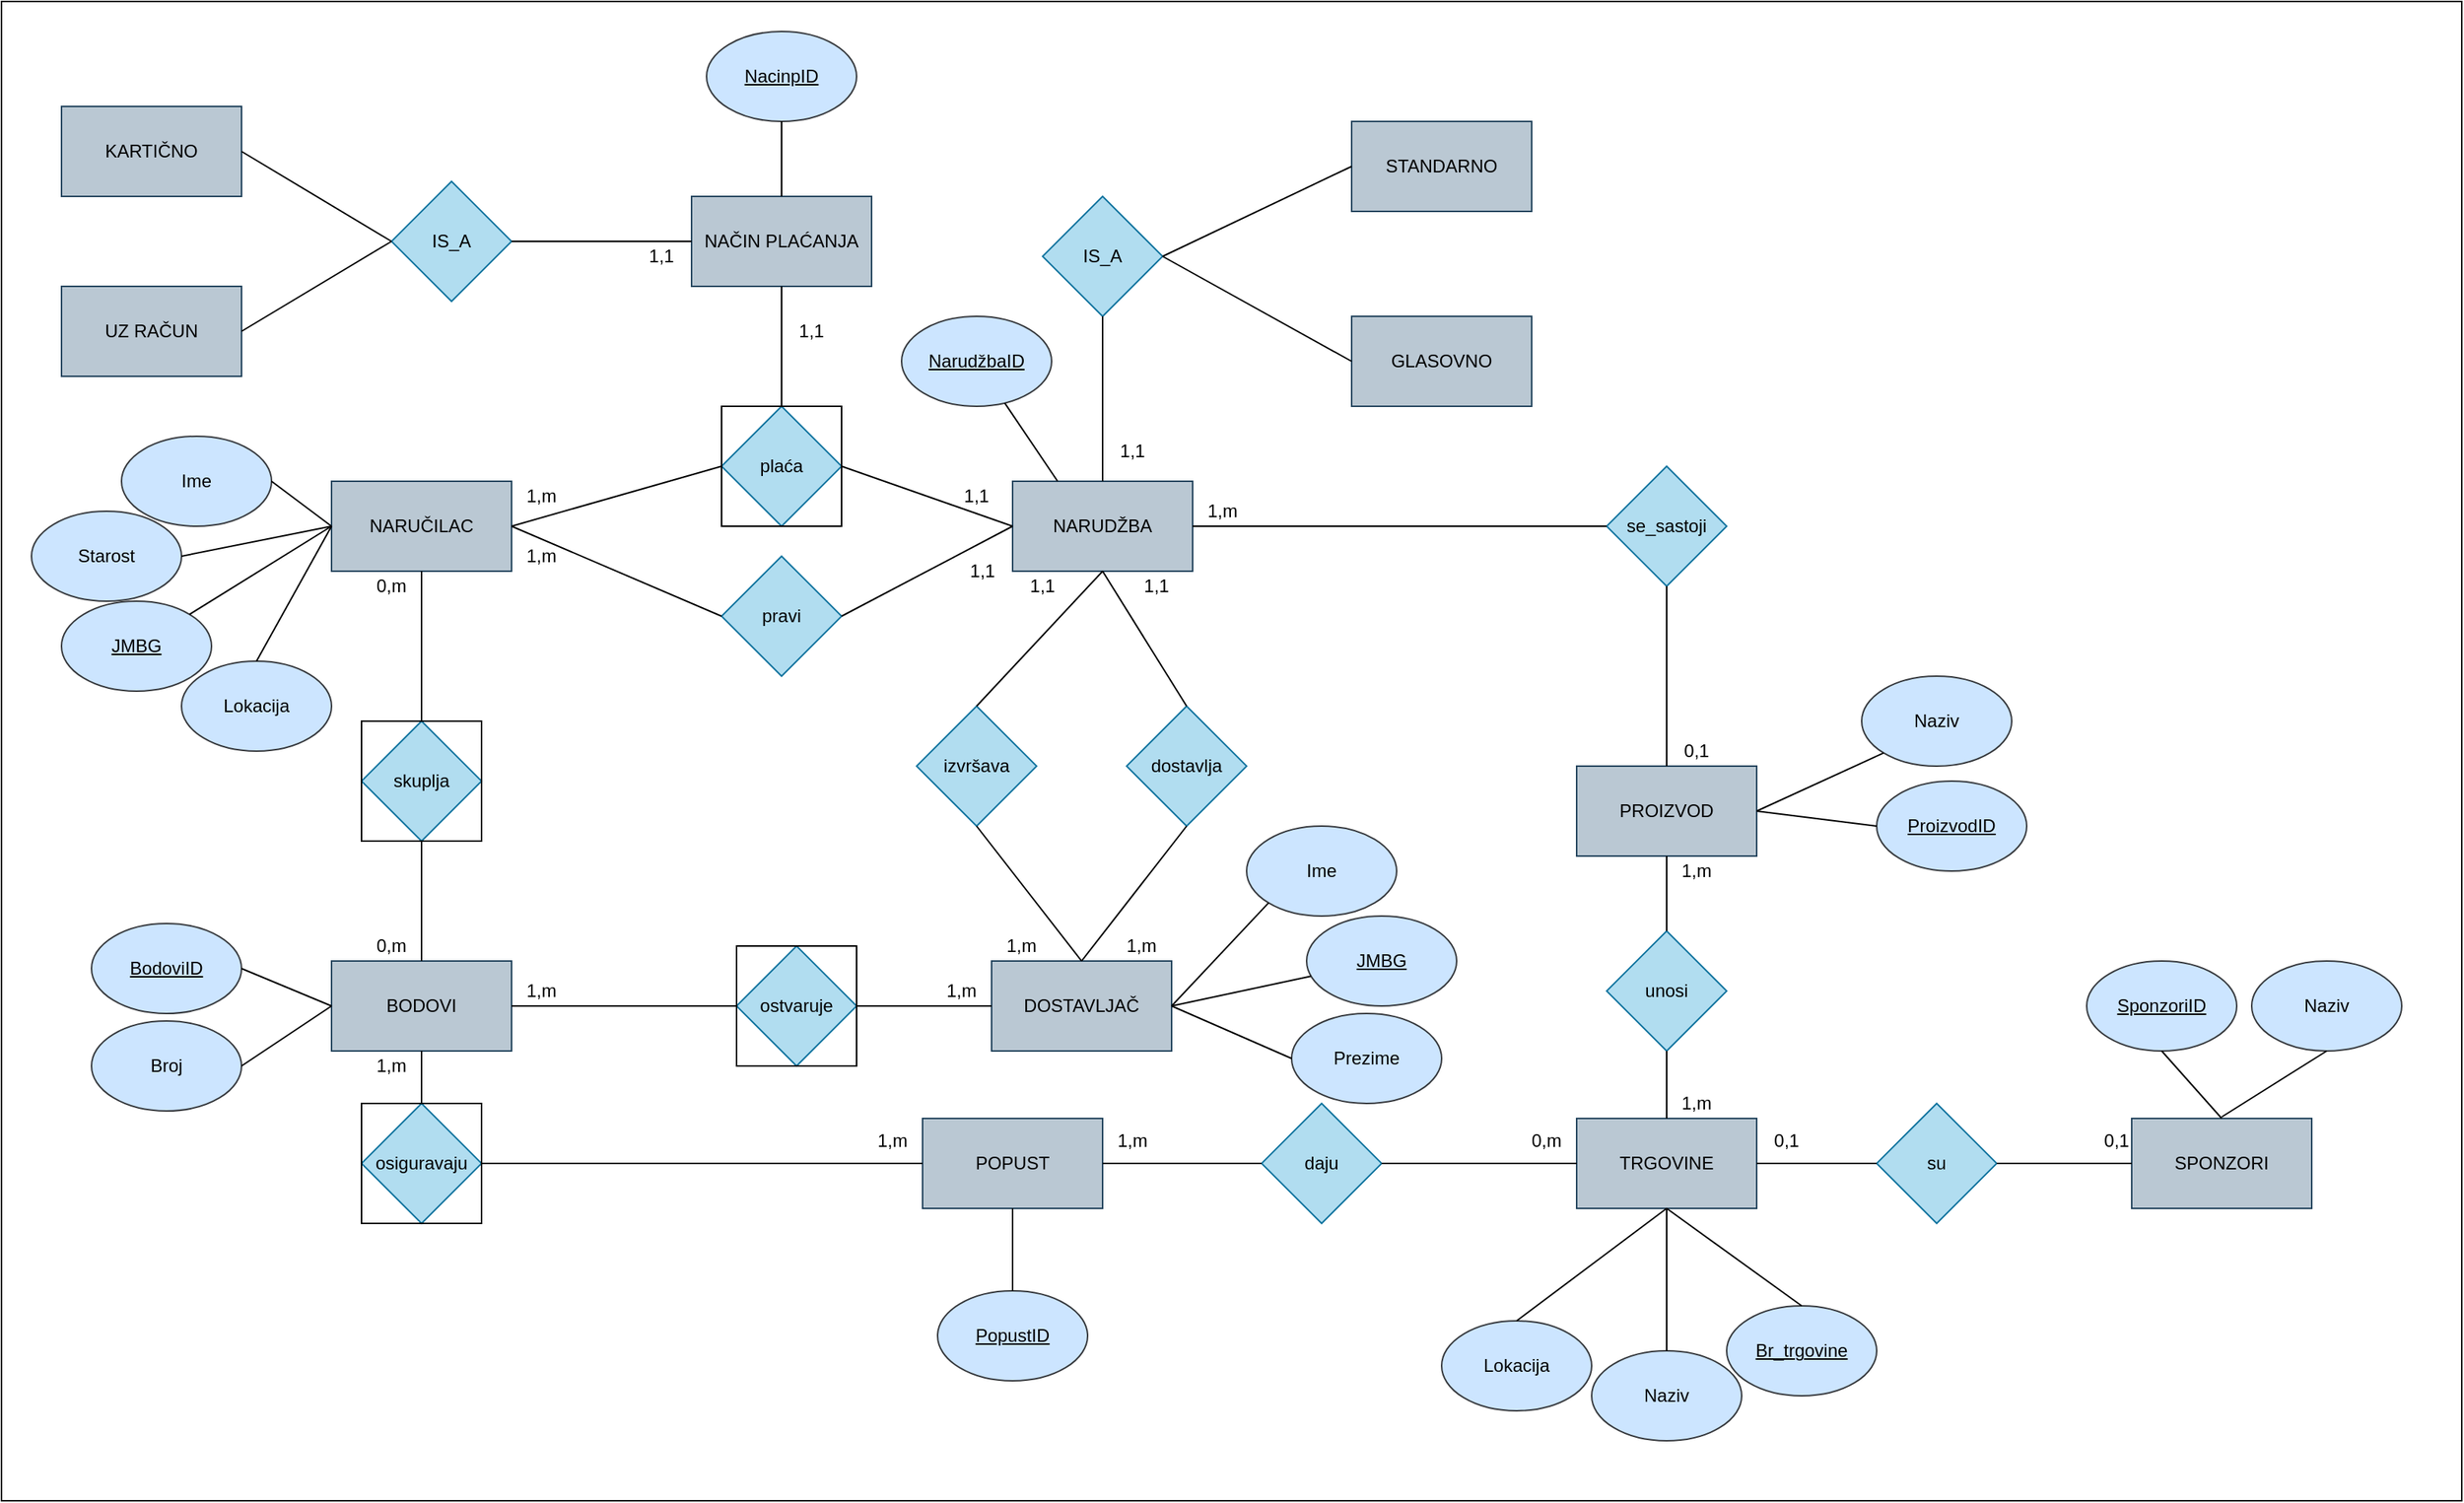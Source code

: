 <mxfile version="14.5.3" type="google"><diagram id="b4TS4NvOnDpRmwSzFVAJ" name="Page-1"><mxGraphModel dx="2903" dy="2265" grid="1" gridSize="10" guides="1" tooltips="1" connect="1" arrows="1" fold="1" page="1" pageScale="1" pageWidth="827" pageHeight="1169" math="0" shadow="0"><root><mxCell id="0"/><mxCell id="1" parent="0"/><mxCell id="sLzVlxU6AqXl2WakuO8r-1" value="KARTIČNO" style="rounded=0;whiteSpace=wrap;html=1;fillColor=#bac8d3;strokeColor=#23445d;" parent="1" vertex="1"><mxGeometry x="-120" y="-90" width="120" height="60" as="geometry"/></mxCell><mxCell id="sLzVlxU6AqXl2WakuO8r-2" value="UZ RAČUN" style="rounded=0;whiteSpace=wrap;html=1;fillColor=#bac8d3;strokeColor=#23445d;" parent="1" vertex="1"><mxGeometry x="-120" y="30" width="120" height="60" as="geometry"/></mxCell><mxCell id="sLzVlxU6AqXl2WakuO8r-3" value="IS_A" style="rhombus;whiteSpace=wrap;html=1;fillColor=#b1ddf0;strokeColor=#10739e;" parent="1" vertex="1"><mxGeometry x="100" y="-40" width="80" height="80" as="geometry"/></mxCell><mxCell id="sLzVlxU6AqXl2WakuO8r-4" value="NAČIN PLAĆANJA" style="rounded=0;whiteSpace=wrap;html=1;fillColor=#bac8d3;strokeColor=#23445d;" parent="1" vertex="1"><mxGeometry x="300" y="-30" width="120" height="60" as="geometry"/></mxCell><mxCell id="sLzVlxU6AqXl2WakuO8r-5" value="plaća" style="rhombus;whiteSpace=wrap;html=1;fillColor=#b1ddf0;strokeColor=#10739e;" parent="1" vertex="1"><mxGeometry x="320" y="110" width="80" height="80" as="geometry"/></mxCell><mxCell id="sLzVlxU6AqXl2WakuO8r-6" value="NARUDŽBA" style="rounded=0;whiteSpace=wrap;html=1;fillColor=#bac8d3;strokeColor=#23445d;" parent="1" vertex="1"><mxGeometry x="514" y="160" width="120" height="60" as="geometry"/></mxCell><mxCell id="sLzVlxU6AqXl2WakuO8r-7" value="NARUČILAC" style="rounded=0;whiteSpace=wrap;html=1;fillColor=#bac8d3;strokeColor=#23445d;" parent="1" vertex="1"><mxGeometry x="60" y="160" width="120" height="60" as="geometry"/></mxCell><mxCell id="sLzVlxU6AqXl2WakuO8r-8" value="pravi" style="rhombus;whiteSpace=wrap;html=1;fillColor=#b1ddf0;strokeColor=#10739e;" parent="1" vertex="1"><mxGeometry x="320" y="210" width="80" height="80" as="geometry"/></mxCell><mxCell id="sLzVlxU6AqXl2WakuO8r-9" value="skuplja" style="rhombus;whiteSpace=wrap;html=1;fillColor=#b1ddf0;strokeColor=#10739e;" parent="1" vertex="1"><mxGeometry x="80" y="320" width="80" height="80" as="geometry"/></mxCell><mxCell id="sLzVlxU6AqXl2WakuO8r-10" value="BODOVI" style="rounded=0;whiteSpace=wrap;html=1;fillColor=#bac8d3;strokeColor=#23445d;" parent="1" vertex="1"><mxGeometry x="60" y="480" width="120" height="60" as="geometry"/></mxCell><mxCell id="sLzVlxU6AqXl2WakuO8r-11" value="IS_A" style="rhombus;whiteSpace=wrap;html=1;fillColor=#b1ddf0;strokeColor=#10739e;" parent="1" vertex="1"><mxGeometry x="534" y="-30" width="80" height="80" as="geometry"/></mxCell><mxCell id="sLzVlxU6AqXl2WakuO8r-12" value="GLASOVNO" style="rounded=0;whiteSpace=wrap;html=1;fillColor=#bac8d3;strokeColor=#23445d;" parent="1" vertex="1"><mxGeometry x="740" y="50" width="120" height="60" as="geometry"/></mxCell><mxCell id="sLzVlxU6AqXl2WakuO8r-13" value="STANDARNO" style="rounded=0;whiteSpace=wrap;html=1;fillColor=#bac8d3;strokeColor=#23445d;" parent="1" vertex="1"><mxGeometry x="740" y="-80" width="120" height="60" as="geometry"/></mxCell><mxCell id="sLzVlxU6AqXl2WakuO8r-14" value="se_sastoji" style="rhombus;whiteSpace=wrap;html=1;fillColor=#b1ddf0;strokeColor=#10739e;" parent="1" vertex="1"><mxGeometry x="910" y="150" width="80" height="80" as="geometry"/></mxCell><mxCell id="sLzVlxU6AqXl2WakuO8r-15" value="PROIZVOD" style="rounded=0;whiteSpace=wrap;html=1;fillColor=#bac8d3;strokeColor=#23445d;" parent="1" vertex="1"><mxGeometry x="890" y="350" width="120" height="60" as="geometry"/></mxCell><mxCell id="sLzVlxU6AqXl2WakuO8r-16" value="unosi" style="rhombus;whiteSpace=wrap;html=1;fillColor=#b1ddf0;strokeColor=#10739e;" parent="1" vertex="1"><mxGeometry x="910" y="460" width="80" height="80" as="geometry"/></mxCell><mxCell id="sLzVlxU6AqXl2WakuO8r-17" value="ostvaruje" style="rhombus;whiteSpace=wrap;html=1;fillColor=#b1ddf0;strokeColor=#10739e;" parent="1" vertex="1"><mxGeometry x="330" y="470" width="80" height="80" as="geometry"/></mxCell><mxCell id="sLzVlxU6AqXl2WakuO8r-18" value="DOSTAVLJAČ" style="rounded=0;whiteSpace=wrap;html=1;fillColor=#bac8d3;strokeColor=#23445d;" parent="1" vertex="1"><mxGeometry x="500" y="480" width="120" height="60" as="geometry"/></mxCell><mxCell id="sLzVlxU6AqXl2WakuO8r-19" value="izvršava" style="rhombus;whiteSpace=wrap;html=1;fillColor=#b1ddf0;strokeColor=#10739e;" parent="1" vertex="1"><mxGeometry x="450" y="310" width="80" height="80" as="geometry"/></mxCell><mxCell id="sLzVlxU6AqXl2WakuO8r-20" value="dostavlja" style="rhombus;whiteSpace=wrap;html=1;fillColor=#b1ddf0;strokeColor=#10739e;" parent="1" vertex="1"><mxGeometry x="590" y="310" width="80" height="80" as="geometry"/></mxCell><mxCell id="sLzVlxU6AqXl2WakuO8r-21" value="osiguravaju" style="rhombus;whiteSpace=wrap;html=1;fillColor=#b1ddf0;strokeColor=#10739e;" parent="1" vertex="1"><mxGeometry x="80" y="575" width="80" height="80" as="geometry"/></mxCell><mxCell id="sLzVlxU6AqXl2WakuO8r-22" value="POPUST" style="rounded=0;whiteSpace=wrap;html=1;fillColor=#bac8d3;strokeColor=#23445d;" parent="1" vertex="1"><mxGeometry x="454" y="585" width="120" height="60" as="geometry"/></mxCell><mxCell id="sLzVlxU6AqXl2WakuO8r-23" value="daju" style="rhombus;whiteSpace=wrap;html=1;fillColor=#b1ddf0;strokeColor=#10739e;" parent="1" vertex="1"><mxGeometry x="680" y="575" width="80" height="80" as="geometry"/></mxCell><mxCell id="sLzVlxU6AqXl2WakuO8r-24" value="TRGOVINE" style="rounded=0;whiteSpace=wrap;html=1;fillColor=#bac8d3;strokeColor=#23445d;" parent="1" vertex="1"><mxGeometry x="890" y="585" width="120" height="60" as="geometry"/></mxCell><mxCell id="sLzVlxU6AqXl2WakuO8r-25" value="su" style="rhombus;whiteSpace=wrap;html=1;fillColor=#b1ddf0;strokeColor=#10739e;" parent="1" vertex="1"><mxGeometry x="1090" y="575" width="80" height="80" as="geometry"/></mxCell><mxCell id="sLzVlxU6AqXl2WakuO8r-26" value="SPONZORI" style="rounded=0;whiteSpace=wrap;html=1;fillColor=#bac8d3;strokeColor=#23445d;" parent="1" vertex="1"><mxGeometry x="1260" y="585" width="120" height="60" as="geometry"/></mxCell><mxCell id="sLzVlxU6AqXl2WakuO8r-27" value="" style="endArrow=none;html=1;exitX=1;exitY=0.5;exitDx=0;exitDy=0;entryX=0;entryY=0.5;entryDx=0;entryDy=0;" parent="1" source="sLzVlxU6AqXl2WakuO8r-1" target="sLzVlxU6AqXl2WakuO8r-3" edge="1"><mxGeometry width="50" height="50" relative="1" as="geometry"><mxPoint x="550" y="370" as="sourcePoint"/><mxPoint x="600" y="320" as="targetPoint"/></mxGeometry></mxCell><mxCell id="sLzVlxU6AqXl2WakuO8r-28" value="" style="endArrow=none;html=1;exitX=1;exitY=0.5;exitDx=0;exitDy=0;entryX=0;entryY=0.5;entryDx=0;entryDy=0;" parent="1" source="sLzVlxU6AqXl2WakuO8r-2" target="sLzVlxU6AqXl2WakuO8r-3" edge="1"><mxGeometry width="50" height="50" relative="1" as="geometry"><mxPoint x="550" y="370" as="sourcePoint"/><mxPoint x="270" y="170" as="targetPoint"/></mxGeometry></mxCell><mxCell id="sLzVlxU6AqXl2WakuO8r-29" value="" style="endArrow=none;html=1;exitX=1;exitY=0.5;exitDx=0;exitDy=0;entryX=0;entryY=0.5;entryDx=0;entryDy=0;" parent="1" source="sLzVlxU6AqXl2WakuO8r-3" target="sLzVlxU6AqXl2WakuO8r-4" edge="1"><mxGeometry width="50" height="50" relative="1" as="geometry"><mxPoint x="550" y="370" as="sourcePoint"/><mxPoint x="600" y="320" as="targetPoint"/></mxGeometry></mxCell><mxCell id="sLzVlxU6AqXl2WakuO8r-30" value="" style="endArrow=none;html=1;entryX=0.5;entryY=1;entryDx=0;entryDy=0;exitX=0.5;exitY=0;exitDx=0;exitDy=0;" parent="1" source="sLzVlxU6AqXl2WakuO8r-5" target="sLzVlxU6AqXl2WakuO8r-4" edge="1"><mxGeometry width="50" height="50" relative="1" as="geometry"><mxPoint x="550" y="370" as="sourcePoint"/><mxPoint x="600" y="320" as="targetPoint"/></mxGeometry></mxCell><mxCell id="sLzVlxU6AqXl2WakuO8r-32" value="" style="endArrow=none;html=1;exitX=0;exitY=0.5;exitDx=0;exitDy=0;entryX=1;entryY=0.5;entryDx=0;entryDy=0;" parent="1" source="sLzVlxU6AqXl2WakuO8r-5" target="sLzVlxU6AqXl2WakuO8r-7" edge="1"><mxGeometry width="50" height="50" relative="1" as="geometry"><mxPoint x="330" y="180" as="sourcePoint"/><mxPoint x="600" y="320" as="targetPoint"/></mxGeometry></mxCell><mxCell id="sLzVlxU6AqXl2WakuO8r-33" value="" style="endArrow=none;html=1;exitX=1;exitY=0.5;exitDx=0;exitDy=0;entryX=0;entryY=0.5;entryDx=0;entryDy=0;" parent="1" source="sLzVlxU6AqXl2WakuO8r-7" target="sLzVlxU6AqXl2WakuO8r-8" edge="1"><mxGeometry width="50" height="50" relative="1" as="geometry"><mxPoint x="550" y="370" as="sourcePoint"/><mxPoint x="600" y="320" as="targetPoint"/></mxGeometry></mxCell><mxCell id="sLzVlxU6AqXl2WakuO8r-35" value="" style="endArrow=none;html=1;exitX=1;exitY=0.5;exitDx=0;exitDy=0;entryX=0;entryY=0.5;entryDx=0;entryDy=0;" parent="1" source="sLzVlxU6AqXl2WakuO8r-8" target="sLzVlxU6AqXl2WakuO8r-6" edge="1"><mxGeometry width="50" height="50" relative="1" as="geometry"><mxPoint x="550" y="370" as="sourcePoint"/><mxPoint x="600" y="320" as="targetPoint"/></mxGeometry></mxCell><mxCell id="sLzVlxU6AqXl2WakuO8r-36" value="" style="endArrow=none;html=1;exitX=0.5;exitY=0;exitDx=0;exitDy=0;entryX=0.5;entryY=1;entryDx=0;entryDy=0;" parent="1" source="sLzVlxU6AqXl2WakuO8r-6" target="sLzVlxU6AqXl2WakuO8r-11" edge="1"><mxGeometry width="50" height="50" relative="1" as="geometry"><mxPoint x="514" y="210" as="sourcePoint"/><mxPoint x="564" y="160" as="targetPoint"/></mxGeometry></mxCell><mxCell id="sLzVlxU6AqXl2WakuO8r-40" value="" style="endArrow=none;html=1;entryX=1;entryY=0.5;entryDx=0;entryDy=0;exitX=0;exitY=0.5;exitDx=0;exitDy=0;" parent="1" source="sLzVlxU6AqXl2WakuO8r-13" target="sLzVlxU6AqXl2WakuO8r-11" edge="1"><mxGeometry width="50" height="50" relative="1" as="geometry"><mxPoint x="550" y="370" as="sourcePoint"/><mxPoint x="600" y="320" as="targetPoint"/></mxGeometry></mxCell><mxCell id="sLzVlxU6AqXl2WakuO8r-41" value="" style="endArrow=none;html=1;entryX=1;entryY=0.5;entryDx=0;entryDy=0;exitX=0;exitY=0.5;exitDx=0;exitDy=0;" parent="1" source="sLzVlxU6AqXl2WakuO8r-12" target="sLzVlxU6AqXl2WakuO8r-11" edge="1"><mxGeometry width="50" height="50" relative="1" as="geometry"><mxPoint x="550" y="370" as="sourcePoint"/><mxPoint x="600" y="320" as="targetPoint"/></mxGeometry></mxCell><mxCell id="sLzVlxU6AqXl2WakuO8r-42" value="" style="endArrow=none;html=1;entryX=1;entryY=0.5;entryDx=0;entryDy=0;exitX=0;exitY=0.5;exitDx=0;exitDy=0;" parent="1" source="sLzVlxU6AqXl2WakuO8r-14" target="sLzVlxU6AqXl2WakuO8r-6" edge="1"><mxGeometry width="50" height="50" relative="1" as="geometry"><mxPoint x="550" y="370" as="sourcePoint"/><mxPoint x="600" y="320" as="targetPoint"/></mxGeometry></mxCell><mxCell id="sLzVlxU6AqXl2WakuO8r-43" value="" style="endArrow=none;html=1;entryX=0.5;entryY=1;entryDx=0;entryDy=0;exitX=0.5;exitY=0;exitDx=0;exitDy=0;" parent="1" source="sLzVlxU6AqXl2WakuO8r-15" target="sLzVlxU6AqXl2WakuO8r-14" edge="1"><mxGeometry width="50" height="50" relative="1" as="geometry"><mxPoint x="550" y="370" as="sourcePoint"/><mxPoint x="600" y="320" as="targetPoint"/></mxGeometry></mxCell><mxCell id="sLzVlxU6AqXl2WakuO8r-45" value="" style="endArrow=none;html=1;entryX=0.5;entryY=1;entryDx=0;entryDy=0;exitX=0.5;exitY=0;exitDx=0;exitDy=0;" parent="1" source="sLzVlxU6AqXl2WakuO8r-16" target="sLzVlxU6AqXl2WakuO8r-15" edge="1"><mxGeometry width="50" height="50" relative="1" as="geometry"><mxPoint x="550" y="370" as="sourcePoint"/><mxPoint x="600" y="320" as="targetPoint"/></mxGeometry></mxCell><mxCell id="sLzVlxU6AqXl2WakuO8r-47" value="" style="endArrow=none;html=1;entryX=0.5;entryY=1;entryDx=0;entryDy=0;exitX=0.5;exitY=0;exitDx=0;exitDy=0;" parent="1" source="sLzVlxU6AqXl2WakuO8r-24" target="sLzVlxU6AqXl2WakuO8r-16" edge="1"><mxGeometry width="50" height="50" relative="1" as="geometry"><mxPoint x="550" y="370" as="sourcePoint"/><mxPoint x="600" y="320" as="targetPoint"/></mxGeometry></mxCell><mxCell id="sLzVlxU6AqXl2WakuO8r-48" value="" style="endArrow=none;html=1;entryX=1;entryY=0.5;entryDx=0;entryDy=0;exitX=0;exitY=0.5;exitDx=0;exitDy=0;" parent="1" source="sLzVlxU6AqXl2WakuO8r-25" target="sLzVlxU6AqXl2WakuO8r-24" edge="1"><mxGeometry width="50" height="50" relative="1" as="geometry"><mxPoint x="550" y="370" as="sourcePoint"/><mxPoint x="600" y="320" as="targetPoint"/></mxGeometry></mxCell><mxCell id="sLzVlxU6AqXl2WakuO8r-49" value="" style="endArrow=none;html=1;entryX=1;entryY=0.5;entryDx=0;entryDy=0;exitX=0;exitY=0.5;exitDx=0;exitDy=0;" parent="1" source="sLzVlxU6AqXl2WakuO8r-26" target="sLzVlxU6AqXl2WakuO8r-25" edge="1"><mxGeometry width="50" height="50" relative="1" as="geometry"><mxPoint x="550" y="370" as="sourcePoint"/><mxPoint x="600" y="320" as="targetPoint"/></mxGeometry></mxCell><mxCell id="sLzVlxU6AqXl2WakuO8r-50" value="" style="endArrow=none;html=1;exitX=0;exitY=0.5;exitDx=0;exitDy=0;entryX=1;entryY=0.5;entryDx=0;entryDy=0;" parent="1" source="sLzVlxU6AqXl2WakuO8r-24" target="sLzVlxU6AqXl2WakuO8r-23" edge="1"><mxGeometry width="50" height="50" relative="1" as="geometry"><mxPoint x="550" y="370" as="sourcePoint"/><mxPoint x="600" y="320" as="targetPoint"/></mxGeometry></mxCell><mxCell id="sLzVlxU6AqXl2WakuO8r-51" value="" style="endArrow=none;html=1;exitX=1;exitY=0.5;exitDx=0;exitDy=0;entryX=0;entryY=0.5;entryDx=0;entryDy=0;" parent="1" source="sLzVlxU6AqXl2WakuO8r-22" target="sLzVlxU6AqXl2WakuO8r-23" edge="1"><mxGeometry width="50" height="50" relative="1" as="geometry"><mxPoint x="550" y="370" as="sourcePoint"/><mxPoint x="600" y="320" as="targetPoint"/></mxGeometry></mxCell><mxCell id="sLzVlxU6AqXl2WakuO8r-52" value="" style="endArrow=none;html=1;exitX=1;exitY=0.5;exitDx=0;exitDy=0;entryX=0;entryY=0.5;entryDx=0;entryDy=0;" parent="1" source="sLzVlxU6AqXl2WakuO8r-21" target="sLzVlxU6AqXl2WakuO8r-22" edge="1"><mxGeometry width="50" height="50" relative="1" as="geometry"><mxPoint x="550" y="370" as="sourcePoint"/><mxPoint x="600" y="320" as="targetPoint"/></mxGeometry></mxCell><mxCell id="sLzVlxU6AqXl2WakuO8r-54" value="" style="endArrow=none;html=1;entryX=0.5;entryY=1;entryDx=0;entryDy=0;exitX=0.5;exitY=0;exitDx=0;exitDy=0;" parent="1" source="sLzVlxU6AqXl2WakuO8r-19" target="sLzVlxU6AqXl2WakuO8r-6" edge="1"><mxGeometry width="50" height="50" relative="1" as="geometry"><mxPoint x="550" y="370" as="sourcePoint"/><mxPoint x="600" y="320" as="targetPoint"/></mxGeometry></mxCell><mxCell id="sLzVlxU6AqXl2WakuO8r-55" value="" style="endArrow=none;html=1;entryX=0.5;entryY=1;entryDx=0;entryDy=0;exitX=0.5;exitY=0;exitDx=0;exitDy=0;" parent="1" source="sLzVlxU6AqXl2WakuO8r-20" target="sLzVlxU6AqXl2WakuO8r-6" edge="1"><mxGeometry width="50" height="50" relative="1" as="geometry"><mxPoint x="550" y="370" as="sourcePoint"/><mxPoint x="600" y="320" as="targetPoint"/></mxGeometry></mxCell><mxCell id="sLzVlxU6AqXl2WakuO8r-56" value="" style="endArrow=none;html=1;exitX=0.5;exitY=1;exitDx=0;exitDy=0;entryX=0.5;entryY=0;entryDx=0;entryDy=0;" parent="1" source="sLzVlxU6AqXl2WakuO8r-19" target="sLzVlxU6AqXl2WakuO8r-18" edge="1"><mxGeometry width="50" height="50" relative="1" as="geometry"><mxPoint x="550" y="370" as="sourcePoint"/><mxPoint x="600" y="320" as="targetPoint"/></mxGeometry></mxCell><mxCell id="sLzVlxU6AqXl2WakuO8r-57" value="" style="endArrow=none;html=1;entryX=0.5;entryY=1;entryDx=0;entryDy=0;" parent="1" target="sLzVlxU6AqXl2WakuO8r-20" edge="1"><mxGeometry width="50" height="50" relative="1" as="geometry"><mxPoint x="560" y="480" as="sourcePoint"/><mxPoint x="600" y="320" as="targetPoint"/></mxGeometry></mxCell><mxCell id="sLzVlxU6AqXl2WakuO8r-58" value="" style="endArrow=none;html=1;exitX=1;exitY=0.5;exitDx=0;exitDy=0;entryX=0;entryY=0.5;entryDx=0;entryDy=0;" parent="1" source="sLzVlxU6AqXl2WakuO8r-17" target="sLzVlxU6AqXl2WakuO8r-18" edge="1"><mxGeometry width="50" height="50" relative="1" as="geometry"><mxPoint x="550" y="370" as="sourcePoint"/><mxPoint x="600" y="320" as="targetPoint"/></mxGeometry></mxCell><mxCell id="sLzVlxU6AqXl2WakuO8r-59" value="" style="endArrow=none;html=1;exitX=1;exitY=0.5;exitDx=0;exitDy=0;entryX=0;entryY=0.5;entryDx=0;entryDy=0;" parent="1" source="sLzVlxU6AqXl2WakuO8r-10" target="sLzVlxU6AqXl2WakuO8r-17" edge="1"><mxGeometry width="50" height="50" relative="1" as="geometry"><mxPoint x="550" y="370" as="sourcePoint"/><mxPoint x="600" y="320" as="targetPoint"/></mxGeometry></mxCell><mxCell id="sLzVlxU6AqXl2WakuO8r-60" value="" style="endArrow=none;html=1;exitX=0.5;exitY=1;exitDx=0;exitDy=0;" parent="1" source="sLzVlxU6AqXl2WakuO8r-9" target="sLzVlxU6AqXl2WakuO8r-10" edge="1"><mxGeometry width="50" height="50" relative="1" as="geometry"><mxPoint x="550" y="370" as="sourcePoint"/><mxPoint x="600" y="320" as="targetPoint"/></mxGeometry></mxCell><mxCell id="sLzVlxU6AqXl2WakuO8r-61" value="" style="endArrow=none;html=1;exitX=0.5;exitY=1;exitDx=0;exitDy=0;entryX=0.5;entryY=0;entryDx=0;entryDy=0;" parent="1" source="sLzVlxU6AqXl2WakuO8r-7" target="sLzVlxU6AqXl2WakuO8r-9" edge="1"><mxGeometry width="50" height="50" relative="1" as="geometry"><mxPoint x="70" y="250" as="sourcePoint"/><mxPoint x="600" y="320" as="targetPoint"/></mxGeometry></mxCell><mxCell id="sLzVlxU6AqXl2WakuO8r-63" value="" style="endArrow=none;html=1;exitX=0.5;exitY=1;exitDx=0;exitDy=0;entryX=0.5;entryY=0;entryDx=0;entryDy=0;" parent="1" source="sLzVlxU6AqXl2WakuO8r-10" target="sLzVlxU6AqXl2WakuO8r-21" edge="1"><mxGeometry width="50" height="50" relative="1" as="geometry"><mxPoint x="490" y="580" as="sourcePoint"/><mxPoint x="540" y="530" as="targetPoint"/></mxGeometry></mxCell><mxCell id="sLzVlxU6AqXl2WakuO8r-64" value="1,1" style="text;html=1;strokeColor=none;fillColor=none;align=center;verticalAlign=middle;whiteSpace=wrap;rounded=0;" parent="1" vertex="1"><mxGeometry x="260" width="40" height="20" as="geometry"/></mxCell><mxCell id="sLzVlxU6AqXl2WakuO8r-66" value="1,1" style="text;html=1;strokeColor=none;fillColor=none;align=center;verticalAlign=middle;whiteSpace=wrap;rounded=0;" parent="1" vertex="1"><mxGeometry x="360" y="50" width="40" height="20" as="geometry"/></mxCell><mxCell id="sLzVlxU6AqXl2WakuO8r-69" value="1,m" style="text;html=1;strokeColor=none;fillColor=none;align=center;verticalAlign=middle;whiteSpace=wrap;rounded=0;" parent="1" vertex="1"><mxGeometry x="180" y="160" width="40" height="20" as="geometry"/></mxCell><mxCell id="sLzVlxU6AqXl2WakuO8r-72" value="1,m" style="text;html=1;strokeColor=none;fillColor=none;align=center;verticalAlign=middle;whiteSpace=wrap;rounded=0;" parent="1" vertex="1"><mxGeometry x="180" y="200" width="40" height="20" as="geometry"/></mxCell><mxCell id="sLzVlxU6AqXl2WakuO8r-73" value="1,1" style="text;html=1;strokeColor=none;fillColor=none;align=center;verticalAlign=middle;whiteSpace=wrap;rounded=0;" parent="1" vertex="1"><mxGeometry x="474" y="210" width="40" height="20" as="geometry"/></mxCell><mxCell id="sLzVlxU6AqXl2WakuO8r-74" value="" style="endArrow=none;html=1;exitX=1;exitY=0.5;exitDx=0;exitDy=0;" parent="1" source="sLzVlxU6AqXl2WakuO8r-5" edge="1"><mxGeometry width="50" height="50" relative="1" as="geometry"><mxPoint x="680" y="310" as="sourcePoint"/><mxPoint x="514" y="190" as="targetPoint"/></mxGeometry></mxCell><mxCell id="sLzVlxU6AqXl2WakuO8r-76" value="1,1" style="text;html=1;strokeColor=none;fillColor=none;align=center;verticalAlign=middle;whiteSpace=wrap;rounded=0;" parent="1" vertex="1"><mxGeometry x="470" y="160" width="40" height="20" as="geometry"/></mxCell><mxCell id="sLzVlxU6AqXl2WakuO8r-77" value="1,1" style="text;html=1;strokeColor=none;fillColor=none;align=center;verticalAlign=middle;whiteSpace=wrap;rounded=0;" parent="1" vertex="1"><mxGeometry x="574" y="130" width="40" height="20" as="geometry"/></mxCell><mxCell id="sLzVlxU6AqXl2WakuO8r-78" value="1,m" style="text;html=1;strokeColor=none;fillColor=none;align=center;verticalAlign=middle;whiteSpace=wrap;rounded=0;" parent="1" vertex="1"><mxGeometry x="634" y="170" width="40" height="20" as="geometry"/></mxCell><mxCell id="-cpXQD_GGx5KbBgrVKXv-1" value="0,1" style="text;html=1;strokeColor=none;fillColor=none;align=center;verticalAlign=middle;whiteSpace=wrap;rounded=0;" parent="1" vertex="1"><mxGeometry x="950" y="330" width="40" height="20" as="geometry"/></mxCell><mxCell id="-cpXQD_GGx5KbBgrVKXv-2" value="1,m" style="text;html=1;strokeColor=none;fillColor=none;align=center;verticalAlign=middle;whiteSpace=wrap;rounded=0;" parent="1" vertex="1"><mxGeometry x="950" y="410" width="40" height="20" as="geometry"/></mxCell><mxCell id="-cpXQD_GGx5KbBgrVKXv-3" value="1,m" style="text;html=1;strokeColor=none;fillColor=none;align=center;verticalAlign=middle;whiteSpace=wrap;rounded=0;" parent="1" vertex="1"><mxGeometry x="950" y="565" width="40" height="20" as="geometry"/></mxCell><mxCell id="-cpXQD_GGx5KbBgrVKXv-4" value="0,1" style="text;html=1;strokeColor=none;fillColor=none;align=center;verticalAlign=middle;whiteSpace=wrap;rounded=0;" parent="1" vertex="1"><mxGeometry x="1010" y="590" width="40" height="20" as="geometry"/></mxCell><mxCell id="-cpXQD_GGx5KbBgrVKXv-5" value="0,1" style="text;html=1;strokeColor=none;fillColor=none;align=center;verticalAlign=middle;whiteSpace=wrap;rounded=0;" parent="1" vertex="1"><mxGeometry x="1230" y="590" width="40" height="20" as="geometry"/></mxCell><mxCell id="-cpXQD_GGx5KbBgrVKXv-6" value="0,m" style="text;html=1;strokeColor=none;fillColor=none;align=center;verticalAlign=middle;whiteSpace=wrap;rounded=0;" parent="1" vertex="1"><mxGeometry x="850" y="590" width="40" height="20" as="geometry"/></mxCell><mxCell id="-cpXQD_GGx5KbBgrVKXv-7" value="1,m" style="text;html=1;strokeColor=none;fillColor=none;align=center;verticalAlign=middle;whiteSpace=wrap;rounded=0;" parent="1" vertex="1"><mxGeometry x="574" y="590" width="40" height="20" as="geometry"/></mxCell><mxCell id="-cpXQD_GGx5KbBgrVKXv-8" value="1,m" style="text;html=1;strokeColor=none;fillColor=none;align=center;verticalAlign=middle;whiteSpace=wrap;rounded=0;" parent="1" vertex="1"><mxGeometry x="414" y="590" width="40" height="20" as="geometry"/></mxCell><mxCell id="-cpXQD_GGx5KbBgrVKXv-9" value="1,m" style="text;html=1;strokeColor=none;fillColor=none;align=center;verticalAlign=middle;whiteSpace=wrap;rounded=0;" parent="1" vertex="1"><mxGeometry x="80" y="540" width="40" height="20" as="geometry"/></mxCell><mxCell id="-cpXQD_GGx5KbBgrVKXv-10" value="0,m" style="text;html=1;strokeColor=none;fillColor=none;align=center;verticalAlign=middle;whiteSpace=wrap;rounded=0;" parent="1" vertex="1"><mxGeometry x="80" y="460" width="40" height="20" as="geometry"/></mxCell><mxCell id="-cpXQD_GGx5KbBgrVKXv-11" value="1,m" style="text;html=1;strokeColor=none;fillColor=none;align=center;verticalAlign=middle;whiteSpace=wrap;rounded=0;" parent="1" vertex="1"><mxGeometry x="180" y="490" width="40" height="20" as="geometry"/></mxCell><mxCell id="-cpXQD_GGx5KbBgrVKXv-12" value="1,m" style="text;html=1;strokeColor=none;fillColor=none;align=center;verticalAlign=middle;whiteSpace=wrap;rounded=0;" parent="1" vertex="1"><mxGeometry x="460" y="490" width="40" height="20" as="geometry"/></mxCell><mxCell id="-cpXQD_GGx5KbBgrVKXv-13" value="1,m" style="text;html=1;strokeColor=none;fillColor=none;align=center;verticalAlign=middle;whiteSpace=wrap;rounded=0;" parent="1" vertex="1"><mxGeometry x="500" y="460" width="40" height="20" as="geometry"/></mxCell><mxCell id="-cpXQD_GGx5KbBgrVKXv-14" value="1,m" style="text;html=1;strokeColor=none;fillColor=none;align=center;verticalAlign=middle;whiteSpace=wrap;rounded=0;" parent="1" vertex="1"><mxGeometry x="580" y="460" width="40" height="20" as="geometry"/></mxCell><mxCell id="-cpXQD_GGx5KbBgrVKXv-15" value="1,1" style="text;html=1;strokeColor=none;fillColor=none;align=center;verticalAlign=middle;whiteSpace=wrap;rounded=0;" parent="1" vertex="1"><mxGeometry x="514" y="220" width="40" height="20" as="geometry"/></mxCell><mxCell id="-cpXQD_GGx5KbBgrVKXv-16" value="1,1" style="text;html=1;strokeColor=none;fillColor=none;align=center;verticalAlign=middle;whiteSpace=wrap;rounded=0;" parent="1" vertex="1"><mxGeometry x="590" y="220" width="40" height="20" as="geometry"/></mxCell><mxCell id="-cpXQD_GGx5KbBgrVKXv-19" value="0,m" style="text;html=1;strokeColor=none;fillColor=none;align=center;verticalAlign=middle;whiteSpace=wrap;rounded=0;" parent="1" vertex="1"><mxGeometry x="80" y="220" width="40" height="20" as="geometry"/></mxCell><mxCell id="-cpXQD_GGx5KbBgrVKXv-20" value="Prezime" style="ellipse;whiteSpace=wrap;html=1;fillColor=#cce5ff;strokeColor=#36393d;" parent="1" vertex="1"><mxGeometry x="700" y="515" width="100" height="60" as="geometry"/></mxCell><mxCell id="-cpXQD_GGx5KbBgrVKXv-21" value="Ime" style="ellipse;whiteSpace=wrap;html=1;fillColor=#cce5ff;strokeColor=#36393d;" parent="1" vertex="1"><mxGeometry x="670" y="390" width="100" height="60" as="geometry"/></mxCell><mxCell id="-cpXQD_GGx5KbBgrVKXv-22" value="&lt;u&gt;JMBG&lt;/u&gt;" style="ellipse;whiteSpace=wrap;html=1;fillColor=#cce5ff;strokeColor=#36393d;" parent="1" vertex="1"><mxGeometry x="710" y="450" width="100" height="60" as="geometry"/></mxCell><mxCell id="-cpXQD_GGx5KbBgrVKXv-23" value="" style="endArrow=none;html=1;exitX=1;exitY=0.5;exitDx=0;exitDy=0;entryX=0;entryY=1;entryDx=0;entryDy=0;" parent="1" source="sLzVlxU6AqXl2WakuO8r-18" target="-cpXQD_GGx5KbBgrVKXv-21" edge="1"><mxGeometry width="50" height="50" relative="1" as="geometry"><mxPoint x="490" y="380" as="sourcePoint"/><mxPoint x="540" y="330" as="targetPoint"/></mxGeometry></mxCell><mxCell id="-cpXQD_GGx5KbBgrVKXv-24" value="" style="endArrow=none;html=1;" parent="1" target="-cpXQD_GGx5KbBgrVKXv-22" edge="1"><mxGeometry width="50" height="50" relative="1" as="geometry"><mxPoint x="620" y="510" as="sourcePoint"/><mxPoint x="540" y="330" as="targetPoint"/></mxGeometry></mxCell><mxCell id="-cpXQD_GGx5KbBgrVKXv-25" value="" style="endArrow=none;html=1;exitX=1;exitY=0.5;exitDx=0;exitDy=0;entryX=0;entryY=0.5;entryDx=0;entryDy=0;" parent="1" source="sLzVlxU6AqXl2WakuO8r-18" target="-cpXQD_GGx5KbBgrVKXv-20" edge="1"><mxGeometry width="50" height="50" relative="1" as="geometry"><mxPoint x="490" y="380" as="sourcePoint"/><mxPoint x="540" y="330" as="targetPoint"/></mxGeometry></mxCell><mxCell id="-cpXQD_GGx5KbBgrVKXv-26" value="Naziv" style="ellipse;whiteSpace=wrap;html=1;fillColor=#cce5ff;strokeColor=#36393d;" parent="1" vertex="1"><mxGeometry x="1340" y="480" width="100" height="60" as="geometry"/></mxCell><mxCell id="-cpXQD_GGx5KbBgrVKXv-28" value="" style="endArrow=none;html=1;entryX=0.5;entryY=1;entryDx=0;entryDy=0;" parent="1" target="-cpXQD_GGx5KbBgrVKXv-26" edge="1"><mxGeometry width="50" height="50" relative="1" as="geometry"><mxPoint x="1320" y="584" as="sourcePoint"/><mxPoint x="960" y="330" as="targetPoint"/></mxGeometry></mxCell><mxCell id="-cpXQD_GGx5KbBgrVKXv-30" value="&lt;u&gt;ProizvodID&lt;/u&gt;" style="ellipse;whiteSpace=wrap;html=1;fillColor=#cce5ff;strokeColor=#36393d;" parent="1" vertex="1"><mxGeometry x="1090" y="360" width="100" height="60" as="geometry"/></mxCell><mxCell id="-cpXQD_GGx5KbBgrVKXv-31" value="Naziv" style="ellipse;whiteSpace=wrap;html=1;fillColor=#cce5ff;strokeColor=#36393d;" parent="1" vertex="1"><mxGeometry x="1080" y="290" width="100" height="60" as="geometry"/></mxCell><mxCell id="-cpXQD_GGx5KbBgrVKXv-32" value="" style="endArrow=none;html=1;entryX=0;entryY=1;entryDx=0;entryDy=0;exitX=1;exitY=0.5;exitDx=0;exitDy=0;" parent="1" source="sLzVlxU6AqXl2WakuO8r-15" target="-cpXQD_GGx5KbBgrVKXv-31" edge="1"><mxGeometry width="50" height="50" relative="1" as="geometry"><mxPoint x="630" y="470" as="sourcePoint"/><mxPoint x="680" y="420" as="targetPoint"/></mxGeometry></mxCell><mxCell id="-cpXQD_GGx5KbBgrVKXv-33" value="" style="endArrow=none;html=1;entryX=0;entryY=0.5;entryDx=0;entryDy=0;exitX=1;exitY=0.5;exitDx=0;exitDy=0;" parent="1" source="sLzVlxU6AqXl2WakuO8r-15" target="-cpXQD_GGx5KbBgrVKXv-30" edge="1"><mxGeometry width="50" height="50" relative="1" as="geometry"><mxPoint x="630" y="470" as="sourcePoint"/><mxPoint x="680" y="420" as="targetPoint"/></mxGeometry></mxCell><mxCell id="-cpXQD_GGx5KbBgrVKXv-35" value="&lt;u&gt;SponzoriID&lt;/u&gt;" style="ellipse;whiteSpace=wrap;html=1;fillColor=#cce5ff;strokeColor=#36393d;" parent="1" vertex="1"><mxGeometry x="1230" y="480" width="100" height="60" as="geometry"/></mxCell><mxCell id="-cpXQD_GGx5KbBgrVKXv-36" value="Naziv" style="ellipse;whiteSpace=wrap;html=1;fillColor=#cce5ff;strokeColor=#36393d;" parent="1" vertex="1"><mxGeometry x="900" y="740" width="100" height="60" as="geometry"/></mxCell><mxCell id="-cpXQD_GGx5KbBgrVKXv-37" value="" style="endArrow=none;html=1;entryX=0.5;entryY=1;entryDx=0;entryDy=0;exitX=0.5;exitY=0;exitDx=0;exitDy=0;" parent="1" source="sLzVlxU6AqXl2WakuO8r-26" target="-cpXQD_GGx5KbBgrVKXv-35" edge="1"><mxGeometry width="50" height="50" relative="1" as="geometry"><mxPoint x="1330" y="580" as="sourcePoint"/><mxPoint x="1460" y="610" as="targetPoint"/></mxGeometry></mxCell><mxCell id="-cpXQD_GGx5KbBgrVKXv-40" value="Broj" style="ellipse;whiteSpace=wrap;html=1;fillColor=#cce5ff;strokeColor=#36393d;" parent="1" vertex="1"><mxGeometry x="-100" y="520" width="100" height="60" as="geometry"/></mxCell><mxCell id="-cpXQD_GGx5KbBgrVKXv-42" value="&lt;u&gt;PopustID&lt;/u&gt;" style="ellipse;whiteSpace=wrap;html=1;fillColor=#cce5ff;strokeColor=#36393d;" parent="1" vertex="1"><mxGeometry x="464" y="700" width="100" height="60" as="geometry"/></mxCell><mxCell id="-cpXQD_GGx5KbBgrVKXv-43" value="&lt;u&gt;Br_trgovine&lt;/u&gt;" style="ellipse;whiteSpace=wrap;html=1;fillColor=#cce5ff;strokeColor=#36393d;" parent="1" vertex="1"><mxGeometry x="990" y="710" width="100" height="60" as="geometry"/></mxCell><mxCell id="-cpXQD_GGx5KbBgrVKXv-44" value="&lt;u&gt;BodoviID&lt;/u&gt;" style="ellipse;whiteSpace=wrap;html=1;fillColor=#cce5ff;strokeColor=#36393d;" parent="1" vertex="1"><mxGeometry x="-100" y="455" width="100" height="60" as="geometry"/></mxCell><mxCell id="-cpXQD_GGx5KbBgrVKXv-45" value="&lt;u&gt;JMBG&lt;/u&gt;" style="ellipse;whiteSpace=wrap;html=1;fillColor=#cce5ff;strokeColor=#36393d;" parent="1" vertex="1"><mxGeometry x="-120" y="240" width="100" height="60" as="geometry"/></mxCell><mxCell id="-cpXQD_GGx5KbBgrVKXv-46" value="Ime" style="ellipse;whiteSpace=wrap;html=1;fillColor=#cce5ff;strokeColor=#36393d;" parent="1" vertex="1"><mxGeometry x="-80" y="130" width="100" height="60" as="geometry"/></mxCell><mxCell id="-cpXQD_GGx5KbBgrVKXv-47" value="Starost" style="ellipse;whiteSpace=wrap;html=1;fillColor=#cce5ff;strokeColor=#36393d;" parent="1" vertex="1"><mxGeometry x="-140" y="180" width="100" height="60" as="geometry"/></mxCell><mxCell id="-cpXQD_GGx5KbBgrVKXv-48" value="Lokacija" style="ellipse;whiteSpace=wrap;html=1;fillColor=#cce5ff;strokeColor=#36393d;" parent="1" vertex="1"><mxGeometry x="-40" y="280" width="100" height="60" as="geometry"/></mxCell><mxCell id="-cpXQD_GGx5KbBgrVKXv-49" value="Lokacija" style="ellipse;whiteSpace=wrap;html=1;fillColor=#cce5ff;strokeColor=#36393d;" parent="1" vertex="1"><mxGeometry x="800" y="720" width="100" height="60" as="geometry"/></mxCell><mxCell id="-cpXQD_GGx5KbBgrVKXv-50" value="&lt;u&gt;NacinpID&lt;/u&gt;" style="ellipse;whiteSpace=wrap;html=1;fillColor=#cce5ff;strokeColor=#36393d;" parent="1" vertex="1"><mxGeometry x="310" y="-140" width="100" height="60" as="geometry"/></mxCell><mxCell id="-cpXQD_GGx5KbBgrVKXv-51" value="&lt;u&gt;NarudžbaID&lt;/u&gt;" style="ellipse;whiteSpace=wrap;html=1;fillColor=#cce5ff;strokeColor=#36393d;" parent="1" vertex="1"><mxGeometry x="440" y="50" width="100" height="60" as="geometry"/></mxCell><mxCell id="-cpXQD_GGx5KbBgrVKXv-53" value="" style="endArrow=none;html=1;entryX=0.5;entryY=0;entryDx=0;entryDy=0;" parent="1" target="-cpXQD_GGx5KbBgrVKXv-43" edge="1"><mxGeometry width="50" height="50" relative="1" as="geometry"><mxPoint x="950" y="645" as="sourcePoint"/><mxPoint x="1000" y="595" as="targetPoint"/></mxGeometry></mxCell><mxCell id="-cpXQD_GGx5KbBgrVKXv-54" value="" style="endArrow=none;html=1;exitX=0.5;exitY=1;exitDx=0;exitDy=0;entryX=0.5;entryY=0;entryDx=0;entryDy=0;" parent="1" source="sLzVlxU6AqXl2WakuO8r-24" target="-cpXQD_GGx5KbBgrVKXv-36" edge="1"><mxGeometry width="50" height="50" relative="1" as="geometry"><mxPoint x="980" y="650" as="sourcePoint"/><mxPoint x="1030" y="600" as="targetPoint"/></mxGeometry></mxCell><mxCell id="-cpXQD_GGx5KbBgrVKXv-55" value="" style="endArrow=none;html=1;exitX=0.5;exitY=0;exitDx=0;exitDy=0;entryX=0.5;entryY=1;entryDx=0;entryDy=0;" parent="1" source="-cpXQD_GGx5KbBgrVKXv-49" target="sLzVlxU6AqXl2WakuO8r-24" edge="1"><mxGeometry width="50" height="50" relative="1" as="geometry"><mxPoint x="370" y="650" as="sourcePoint"/><mxPoint x="960" y="650" as="targetPoint"/></mxGeometry></mxCell><mxCell id="-cpXQD_GGx5KbBgrVKXv-56" value="" style="endArrow=none;html=1;exitX=1;exitY=0.5;exitDx=0;exitDy=0;entryX=0;entryY=0.5;entryDx=0;entryDy=0;" parent="1" source="-cpXQD_GGx5KbBgrVKXv-44" target="sLzVlxU6AqXl2WakuO8r-10" edge="1"><mxGeometry width="50" height="50" relative="1" as="geometry"><mxPoint x="290" y="460" as="sourcePoint"/><mxPoint x="340" y="410" as="targetPoint"/></mxGeometry></mxCell><mxCell id="-cpXQD_GGx5KbBgrVKXv-57" value="" style="endArrow=none;html=1;exitX=1;exitY=0.5;exitDx=0;exitDy=0;entryX=0;entryY=0.5;entryDx=0;entryDy=0;" parent="1" source="-cpXQD_GGx5KbBgrVKXv-40" target="sLzVlxU6AqXl2WakuO8r-10" edge="1"><mxGeometry width="50" height="50" relative="1" as="geometry"><mxPoint x="290" y="460" as="sourcePoint"/><mxPoint x="340" y="410" as="targetPoint"/></mxGeometry></mxCell><mxCell id="-cpXQD_GGx5KbBgrVKXv-59" value="" style="endArrow=none;html=1;exitX=0.5;exitY=0;exitDx=0;exitDy=0;entryX=0.5;entryY=1;entryDx=0;entryDy=0;" parent="1" source="-cpXQD_GGx5KbBgrVKXv-42" target="sLzVlxU6AqXl2WakuO8r-22" edge="1"><mxGeometry width="50" height="50" relative="1" as="geometry"><mxPoint x="390" y="580" as="sourcePoint"/><mxPoint x="440" y="530" as="targetPoint"/></mxGeometry></mxCell><mxCell id="-cpXQD_GGx5KbBgrVKXv-60" value="" style="endArrow=none;html=1;exitX=0.5;exitY=0;exitDx=0;exitDy=0;entryX=0;entryY=0.5;entryDx=0;entryDy=0;" parent="1" source="-cpXQD_GGx5KbBgrVKXv-48" target="sLzVlxU6AqXl2WakuO8r-7" edge="1"><mxGeometry width="50" height="50" relative="1" as="geometry"><mxPoint x="390" y="370" as="sourcePoint"/><mxPoint x="440" y="320" as="targetPoint"/></mxGeometry></mxCell><mxCell id="-cpXQD_GGx5KbBgrVKXv-62" value="" style="endArrow=none;html=1;exitX=1;exitY=0;exitDx=0;exitDy=0;entryX=0;entryY=0.5;entryDx=0;entryDy=0;" parent="1" source="-cpXQD_GGx5KbBgrVKXv-45" target="sLzVlxU6AqXl2WakuO8r-7" edge="1"><mxGeometry width="50" height="50" relative="1" as="geometry"><mxPoint x="390" y="370" as="sourcePoint"/><mxPoint x="440" y="320" as="targetPoint"/></mxGeometry></mxCell><mxCell id="-cpXQD_GGx5KbBgrVKXv-63" value="" style="endArrow=none;html=1;exitX=1;exitY=0.5;exitDx=0;exitDy=0;entryX=0;entryY=0.5;entryDx=0;entryDy=0;" parent="1" source="-cpXQD_GGx5KbBgrVKXv-47" target="sLzVlxU6AqXl2WakuO8r-7" edge="1"><mxGeometry width="50" height="50" relative="1" as="geometry"><mxPoint x="390" y="370" as="sourcePoint"/><mxPoint x="440" y="320" as="targetPoint"/></mxGeometry></mxCell><mxCell id="-cpXQD_GGx5KbBgrVKXv-64" value="" style="endArrow=none;html=1;exitX=1;exitY=0.5;exitDx=0;exitDy=0;entryX=0;entryY=0.5;entryDx=0;entryDy=0;" parent="1" source="-cpXQD_GGx5KbBgrVKXv-46" target="sLzVlxU6AqXl2WakuO8r-7" edge="1"><mxGeometry width="50" height="50" relative="1" as="geometry"><mxPoint x="390" y="370" as="sourcePoint"/><mxPoint x="440" y="320" as="targetPoint"/></mxGeometry></mxCell><mxCell id="-cpXQD_GGx5KbBgrVKXv-65" value="" style="endArrow=none;html=1;entryX=0.25;entryY=0;entryDx=0;entryDy=0;" parent="1" source="-cpXQD_GGx5KbBgrVKXv-51" target="sLzVlxU6AqXl2WakuO8r-6" edge="1"><mxGeometry width="50" height="50" relative="1" as="geometry"><mxPoint x="590" y="330" as="sourcePoint"/><mxPoint x="640" y="280" as="targetPoint"/></mxGeometry></mxCell><mxCell id="-cpXQD_GGx5KbBgrVKXv-66" value="" style="endArrow=none;html=1;exitX=0.5;exitY=1;exitDx=0;exitDy=0;entryX=0.5;entryY=0;entryDx=0;entryDy=0;" parent="1" source="-cpXQD_GGx5KbBgrVKXv-50" target="sLzVlxU6AqXl2WakuO8r-4" edge="1"><mxGeometry width="50" height="50" relative="1" as="geometry"><mxPoint x="320" y="190" as="sourcePoint"/><mxPoint x="360" y="-40" as="targetPoint"/></mxGeometry></mxCell><mxCell id="-cpXQD_GGx5KbBgrVKXv-67" value="" style="whiteSpace=wrap;html=1;aspect=fixed;fillColor=none;" parent="1" vertex="1"><mxGeometry x="320" y="110" width="80" height="80" as="geometry"/></mxCell><mxCell id="-cpXQD_GGx5KbBgrVKXv-68" value="" style="whiteSpace=wrap;html=1;aspect=fixed;fillColor=none;" parent="1" vertex="1"><mxGeometry x="80" y="320" width="80" height="80" as="geometry"/></mxCell><mxCell id="-cpXQD_GGx5KbBgrVKXv-70" value="" style="whiteSpace=wrap;html=1;aspect=fixed;fillColor=none;" parent="1" vertex="1"><mxGeometry x="80" y="575" width="80" height="80" as="geometry"/></mxCell><mxCell id="-cpXQD_GGx5KbBgrVKXv-72" value="" style="whiteSpace=wrap;html=1;aspect=fixed;fillColor=none;" parent="1" vertex="1"><mxGeometry x="330" y="470" width="80" height="80" as="geometry"/></mxCell><mxCell id="XAaOsXYmtE9kk4yxHQlT-1" value="" style="rounded=0;whiteSpace=wrap;html=1;fillColor=none;" vertex="1" parent="1"><mxGeometry x="-160" y="-160" width="1640" height="1000" as="geometry"/></mxCell></root></mxGraphModel></diagram></mxfile>